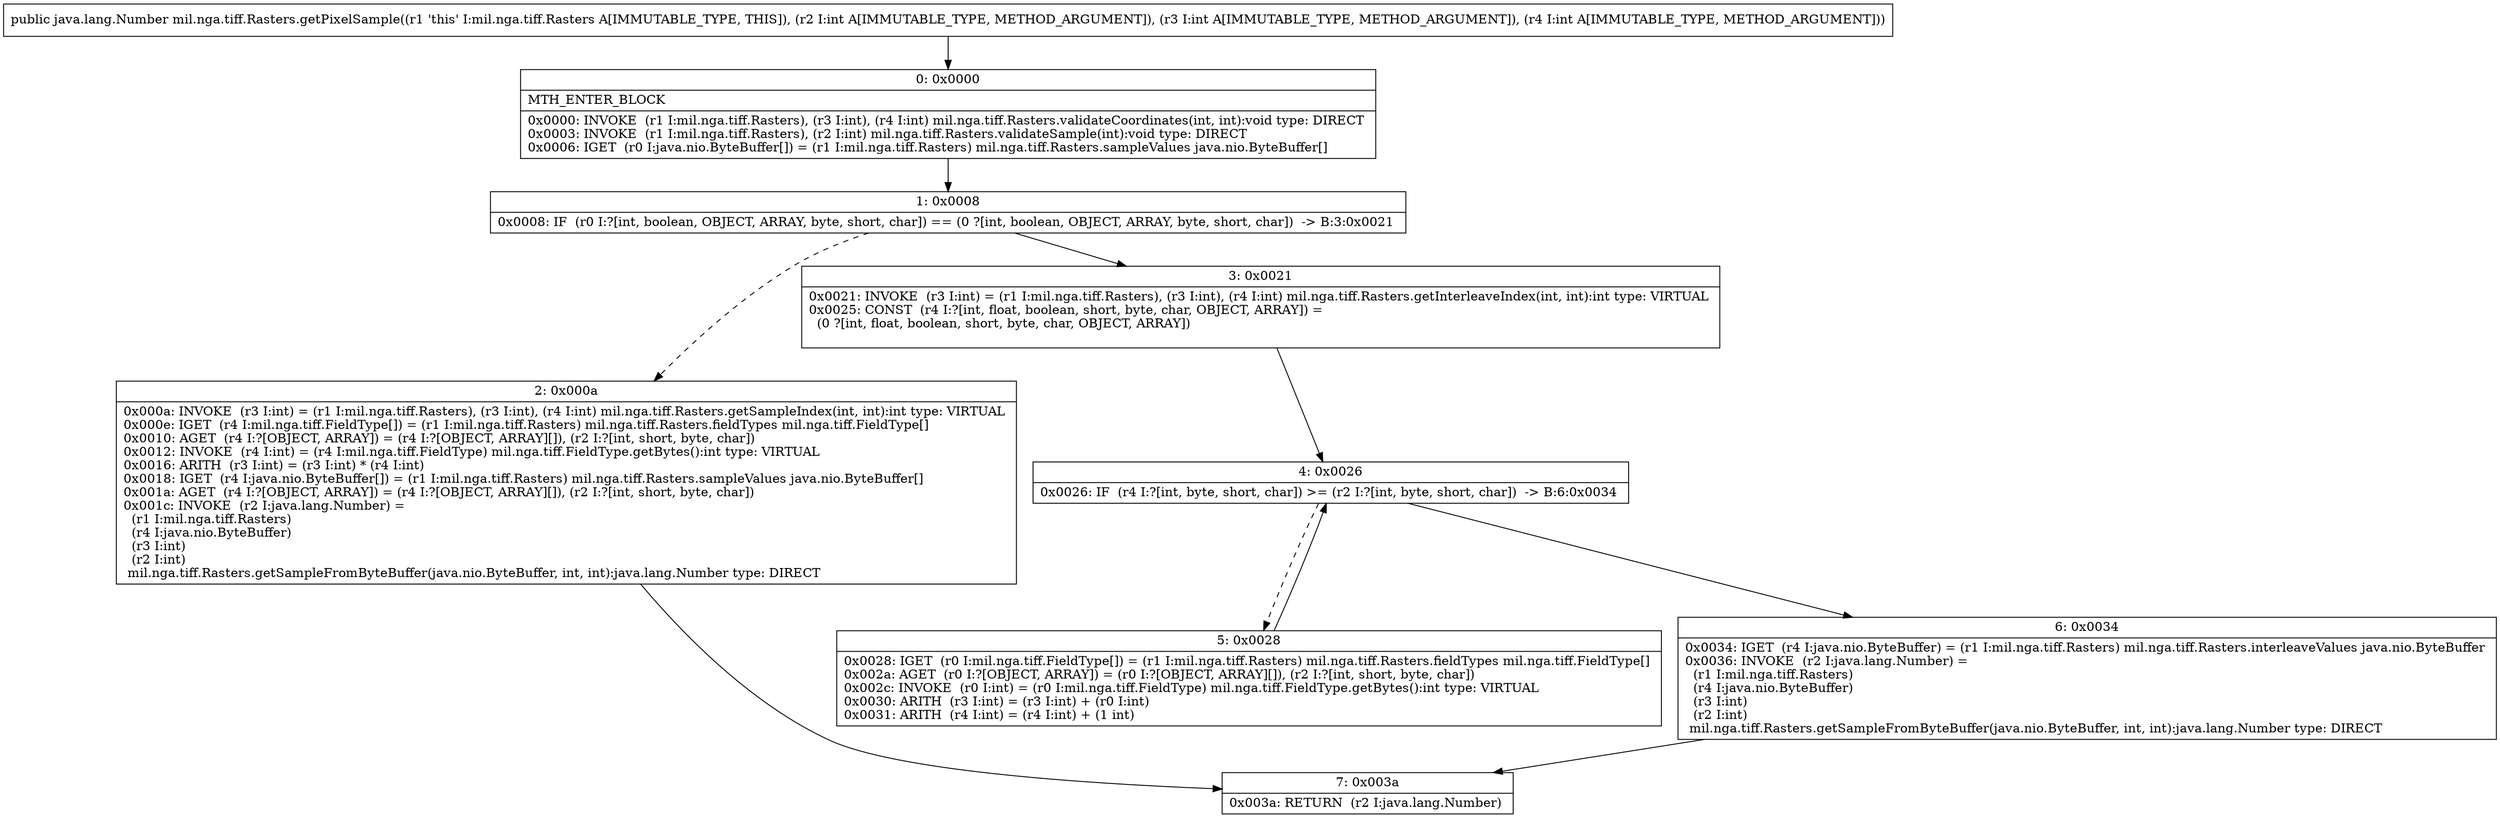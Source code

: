 digraph "CFG formil.nga.tiff.Rasters.getPixelSample(III)Ljava\/lang\/Number;" {
Node_0 [shape=record,label="{0\:\ 0x0000|MTH_ENTER_BLOCK\l|0x0000: INVOKE  (r1 I:mil.nga.tiff.Rasters), (r3 I:int), (r4 I:int) mil.nga.tiff.Rasters.validateCoordinates(int, int):void type: DIRECT \l0x0003: INVOKE  (r1 I:mil.nga.tiff.Rasters), (r2 I:int) mil.nga.tiff.Rasters.validateSample(int):void type: DIRECT \l0x0006: IGET  (r0 I:java.nio.ByteBuffer[]) = (r1 I:mil.nga.tiff.Rasters) mil.nga.tiff.Rasters.sampleValues java.nio.ByteBuffer[] \l}"];
Node_1 [shape=record,label="{1\:\ 0x0008|0x0008: IF  (r0 I:?[int, boolean, OBJECT, ARRAY, byte, short, char]) == (0 ?[int, boolean, OBJECT, ARRAY, byte, short, char])  \-\> B:3:0x0021 \l}"];
Node_2 [shape=record,label="{2\:\ 0x000a|0x000a: INVOKE  (r3 I:int) = (r1 I:mil.nga.tiff.Rasters), (r3 I:int), (r4 I:int) mil.nga.tiff.Rasters.getSampleIndex(int, int):int type: VIRTUAL \l0x000e: IGET  (r4 I:mil.nga.tiff.FieldType[]) = (r1 I:mil.nga.tiff.Rasters) mil.nga.tiff.Rasters.fieldTypes mil.nga.tiff.FieldType[] \l0x0010: AGET  (r4 I:?[OBJECT, ARRAY]) = (r4 I:?[OBJECT, ARRAY][]), (r2 I:?[int, short, byte, char]) \l0x0012: INVOKE  (r4 I:int) = (r4 I:mil.nga.tiff.FieldType) mil.nga.tiff.FieldType.getBytes():int type: VIRTUAL \l0x0016: ARITH  (r3 I:int) = (r3 I:int) * (r4 I:int) \l0x0018: IGET  (r4 I:java.nio.ByteBuffer[]) = (r1 I:mil.nga.tiff.Rasters) mil.nga.tiff.Rasters.sampleValues java.nio.ByteBuffer[] \l0x001a: AGET  (r4 I:?[OBJECT, ARRAY]) = (r4 I:?[OBJECT, ARRAY][]), (r2 I:?[int, short, byte, char]) \l0x001c: INVOKE  (r2 I:java.lang.Number) = \l  (r1 I:mil.nga.tiff.Rasters)\l  (r4 I:java.nio.ByteBuffer)\l  (r3 I:int)\l  (r2 I:int)\l mil.nga.tiff.Rasters.getSampleFromByteBuffer(java.nio.ByteBuffer, int, int):java.lang.Number type: DIRECT \l}"];
Node_3 [shape=record,label="{3\:\ 0x0021|0x0021: INVOKE  (r3 I:int) = (r1 I:mil.nga.tiff.Rasters), (r3 I:int), (r4 I:int) mil.nga.tiff.Rasters.getInterleaveIndex(int, int):int type: VIRTUAL \l0x0025: CONST  (r4 I:?[int, float, boolean, short, byte, char, OBJECT, ARRAY]) = \l  (0 ?[int, float, boolean, short, byte, char, OBJECT, ARRAY])\l \l}"];
Node_4 [shape=record,label="{4\:\ 0x0026|0x0026: IF  (r4 I:?[int, byte, short, char]) \>= (r2 I:?[int, byte, short, char])  \-\> B:6:0x0034 \l}"];
Node_5 [shape=record,label="{5\:\ 0x0028|0x0028: IGET  (r0 I:mil.nga.tiff.FieldType[]) = (r1 I:mil.nga.tiff.Rasters) mil.nga.tiff.Rasters.fieldTypes mil.nga.tiff.FieldType[] \l0x002a: AGET  (r0 I:?[OBJECT, ARRAY]) = (r0 I:?[OBJECT, ARRAY][]), (r2 I:?[int, short, byte, char]) \l0x002c: INVOKE  (r0 I:int) = (r0 I:mil.nga.tiff.FieldType) mil.nga.tiff.FieldType.getBytes():int type: VIRTUAL \l0x0030: ARITH  (r3 I:int) = (r3 I:int) + (r0 I:int) \l0x0031: ARITH  (r4 I:int) = (r4 I:int) + (1 int) \l}"];
Node_6 [shape=record,label="{6\:\ 0x0034|0x0034: IGET  (r4 I:java.nio.ByteBuffer) = (r1 I:mil.nga.tiff.Rasters) mil.nga.tiff.Rasters.interleaveValues java.nio.ByteBuffer \l0x0036: INVOKE  (r2 I:java.lang.Number) = \l  (r1 I:mil.nga.tiff.Rasters)\l  (r4 I:java.nio.ByteBuffer)\l  (r3 I:int)\l  (r2 I:int)\l mil.nga.tiff.Rasters.getSampleFromByteBuffer(java.nio.ByteBuffer, int, int):java.lang.Number type: DIRECT \l}"];
Node_7 [shape=record,label="{7\:\ 0x003a|0x003a: RETURN  (r2 I:java.lang.Number) \l}"];
MethodNode[shape=record,label="{public java.lang.Number mil.nga.tiff.Rasters.getPixelSample((r1 'this' I:mil.nga.tiff.Rasters A[IMMUTABLE_TYPE, THIS]), (r2 I:int A[IMMUTABLE_TYPE, METHOD_ARGUMENT]), (r3 I:int A[IMMUTABLE_TYPE, METHOD_ARGUMENT]), (r4 I:int A[IMMUTABLE_TYPE, METHOD_ARGUMENT])) }"];
MethodNode -> Node_0;
Node_0 -> Node_1;
Node_1 -> Node_2[style=dashed];
Node_1 -> Node_3;
Node_2 -> Node_7;
Node_3 -> Node_4;
Node_4 -> Node_5[style=dashed];
Node_4 -> Node_6;
Node_5 -> Node_4;
Node_6 -> Node_7;
}


